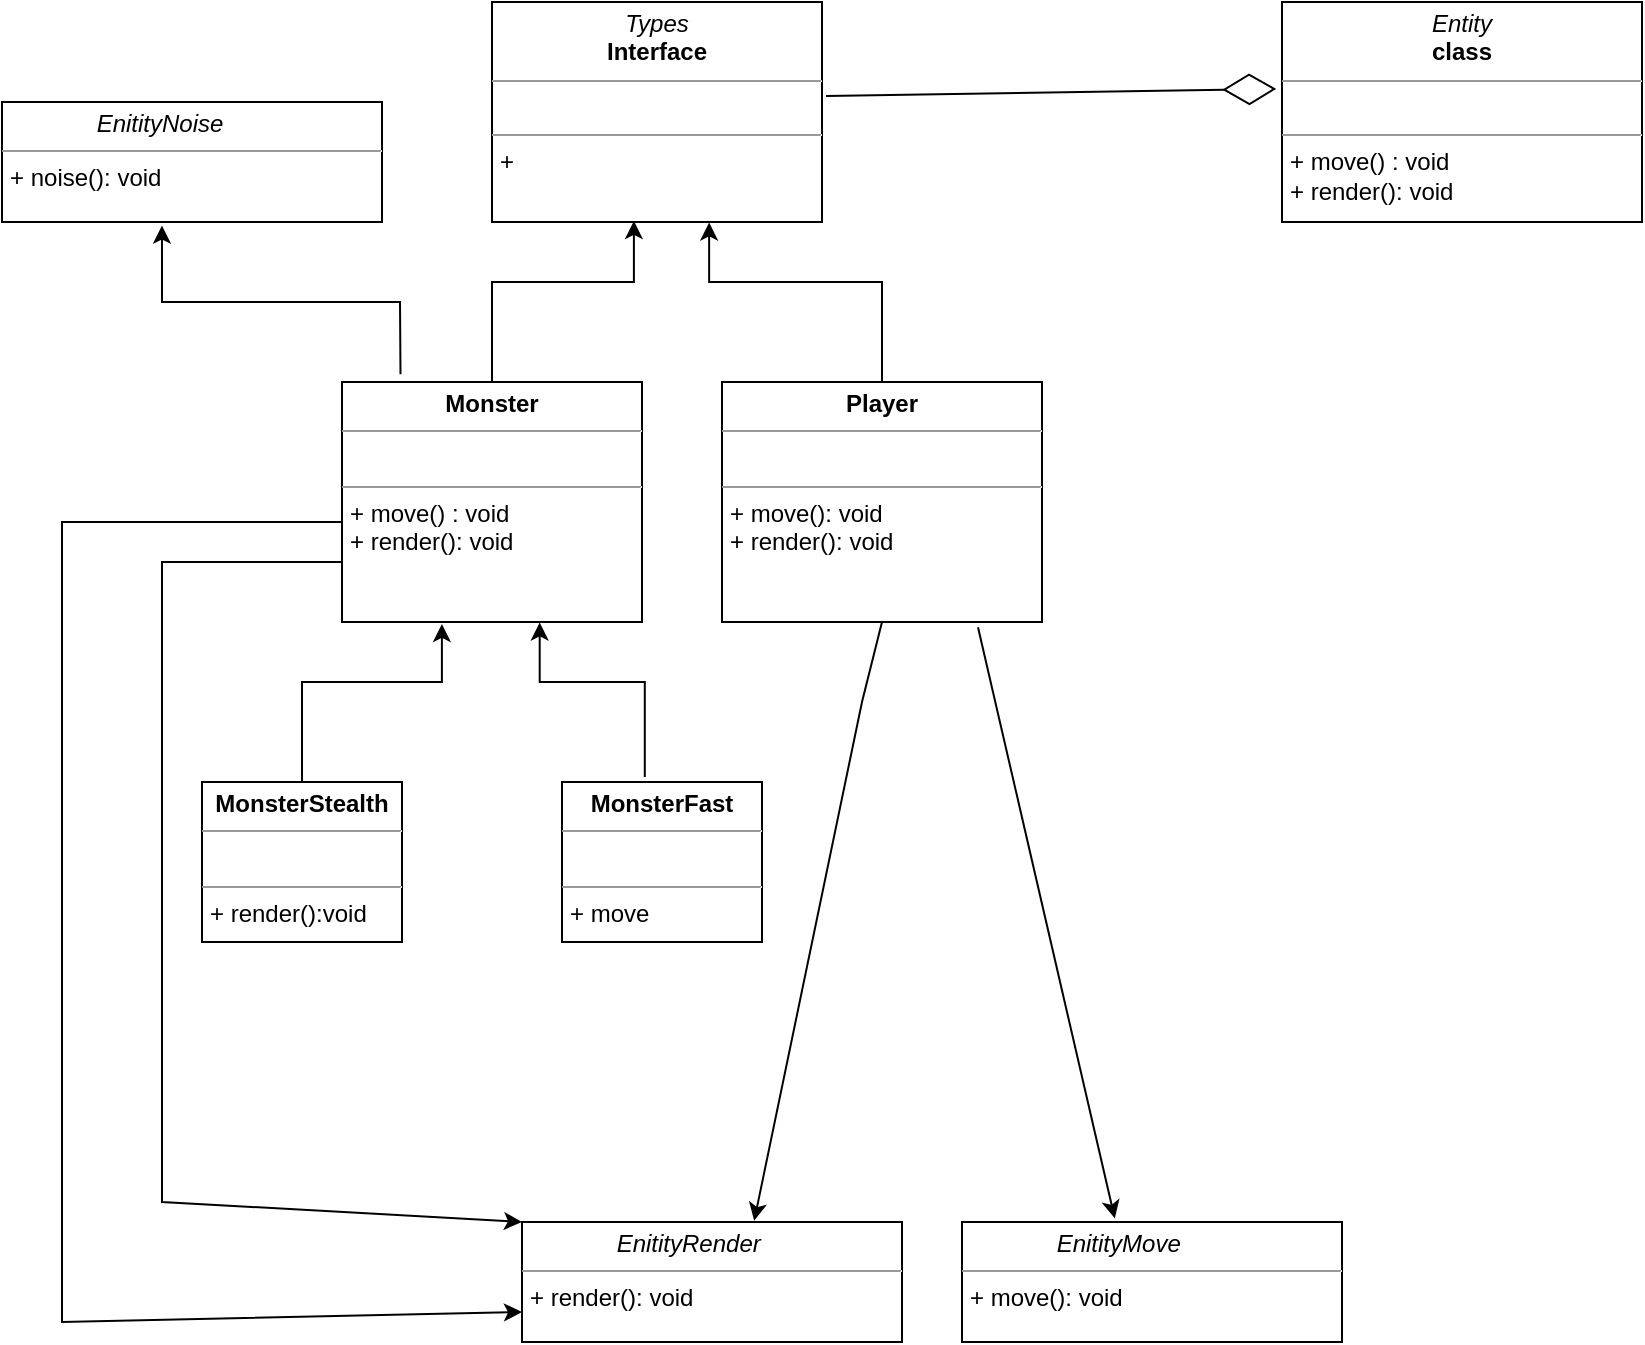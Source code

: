 <mxfile version="20.4.0" type="google"><diagram id="hZHM1_VBxYflOUQD-Irb" name="Page-1"><mxGraphModel grid="1" page="1" gridSize="10" guides="1" tooltips="1" connect="1" arrows="1" fold="1" pageScale="1" pageWidth="827" pageHeight="1169" math="0" shadow="0"><root><mxCell id="0"/><mxCell id="1" parent="0"/><mxCell id="txe8cXQ4CMt8o5X-dnTB-3" value="&lt;p style=&quot;margin:0px;margin-top:4px;text-align:center;&quot;&gt;&lt;i&gt;Entity&lt;/i&gt;&lt;br&gt;&lt;b&gt;class&lt;/b&gt;&lt;/p&gt;&lt;hr size=&quot;1&quot;&gt;&lt;p style=&quot;margin:0px;margin-left:4px;&quot;&gt;&lt;br&gt;&lt;/p&gt;&lt;hr size=&quot;1&quot;&gt;&lt;p style=&quot;margin:0px;margin-left:4px;&quot;&gt;+ move() : void&lt;br&gt;&lt;/p&gt;&lt;p style=&quot;margin:0px;margin-left:4px;&quot;&gt;+ render(): void&lt;/p&gt;" style="verticalAlign=top;align=left;overflow=fill;fontSize=12;fontFamily=Helvetica;html=1;" vertex="1" parent="1"><mxGeometry x="440" y="50" width="180" height="110" as="geometry"/></mxCell><mxCell id="txe8cXQ4CMt8o5X-dnTB-4" value="&lt;p style=&quot;margin:0px;margin-top:4px;text-align:center;&quot;&gt;&lt;b&gt;Monster&lt;/b&gt;&lt;/p&gt;&lt;hr size=&quot;1&quot;&gt;&lt;p style=&quot;margin:0px;margin-left:4px;&quot;&gt;&lt;br&gt;&lt;/p&gt;&lt;hr size=&quot;1&quot;&gt;&lt;p style=&quot;margin: 0px 0px 0px 4px;&quot;&gt;+ move() : void&lt;br&gt;&lt;/p&gt;&lt;p style=&quot;margin: 0px 0px 0px 4px;&quot;&gt;+ render(): void&lt;/p&gt;" style="verticalAlign=top;align=left;overflow=fill;fontSize=12;fontFamily=Helvetica;html=1;" vertex="1" parent="1"><mxGeometry x="-30" y="240" width="150" height="120" as="geometry"/></mxCell><mxCell id="txe8cXQ4CMt8o5X-dnTB-6" value="&lt;p style=&quot;margin:0px;margin-top:4px;text-align:center;&quot;&gt;&lt;b&gt;Player&lt;/b&gt;&lt;/p&gt;&lt;hr size=&quot;1&quot;&gt;&lt;p style=&quot;margin:0px;margin-left:4px;&quot;&gt;&lt;br&gt;&lt;/p&gt;&lt;hr size=&quot;1&quot;&gt;&lt;p style=&quot;margin:0px;margin-left:4px;&quot;&gt;+ move(): void&lt;/p&gt;&lt;p style=&quot;margin:0px;margin-left:4px;&quot;&gt;+ render(): void&lt;/p&gt;" style="verticalAlign=top;align=left;overflow=fill;fontSize=12;fontFamily=Helvetica;html=1;" vertex="1" parent="1"><mxGeometry x="160" y="240" width="160" height="120" as="geometry"/></mxCell><mxCell id="txe8cXQ4CMt8o5X-dnTB-7" value="&lt;p style=&quot;margin:0px;margin-top:4px;text-align:center;&quot;&gt;&lt;b&gt;MonsterStealth&lt;/b&gt;&lt;/p&gt;&lt;hr size=&quot;1&quot;&gt;&lt;p style=&quot;margin:0px;margin-left:4px;&quot;&gt;&lt;br&gt;&lt;/p&gt;&lt;hr size=&quot;1&quot;&gt;&lt;p style=&quot;margin:0px;margin-left:4px;&quot;&gt;+ render():void&lt;/p&gt;" style="verticalAlign=top;align=left;overflow=fill;fontSize=12;fontFamily=Helvetica;html=1;" vertex="1" parent="1"><mxGeometry x="-100" y="440" width="100" height="80" as="geometry"/></mxCell><mxCell id="txe8cXQ4CMt8o5X-dnTB-8" value="&lt;p style=&quot;margin:0px;margin-top:4px;text-align:center;&quot;&gt;&lt;b&gt;MonsterFast&lt;/b&gt;&lt;/p&gt;&lt;hr size=&quot;1&quot;&gt;&lt;p style=&quot;margin:0px;margin-left:4px;&quot;&gt;&lt;br&gt;&lt;/p&gt;&lt;hr size=&quot;1&quot;&gt;&lt;p style=&quot;margin:0px;margin-left:4px;&quot;&gt;+ move&lt;/p&gt;" style="verticalAlign=top;align=left;overflow=fill;fontSize=12;fontFamily=Helvetica;html=1;" vertex="1" parent="1"><mxGeometry x="80" y="440" width="100" height="80" as="geometry"/></mxCell><mxCell id="txe8cXQ4CMt8o5X-dnTB-20" value="" style="edgeStyle=elbowEdgeStyle;elbow=vertical;endArrow=classic;html=1;rounded=0;exitX=0.5;exitY=0;exitDx=0;exitDy=0;entryX=0.333;entryY=1.008;entryDx=0;entryDy=0;entryPerimeter=0;" edge="1" parent="1" source="txe8cXQ4CMt8o5X-dnTB-7" target="txe8cXQ4CMt8o5X-dnTB-4"><mxGeometry width="50" height="50" relative="1" as="geometry"><mxPoint x="60" y="260" as="sourcePoint"/><mxPoint x="120" y="440" as="targetPoint"/><Array as="points"><mxPoint x="10" y="390"/><mxPoint x="120" y="460"/><mxPoint x="80" y="300"/><mxPoint x="150" y="245"/></Array></mxGeometry></mxCell><mxCell id="txe8cXQ4CMt8o5X-dnTB-22" value="" style="edgeStyle=elbowEdgeStyle;elbow=vertical;endArrow=classic;html=1;rounded=0;exitX=0.414;exitY=-0.032;exitDx=0;exitDy=0;exitPerimeter=0;entryX=0.659;entryY=1.002;entryDx=0;entryDy=0;entryPerimeter=0;" edge="1" parent="1" source="txe8cXQ4CMt8o5X-dnTB-8" target="txe8cXQ4CMt8o5X-dnTB-4"><mxGeometry width="50" height="50" relative="1" as="geometry"><mxPoint x="190" y="270" as="sourcePoint"/><mxPoint x="150" y="440" as="targetPoint"/><Array as="points"><mxPoint x="61" y="390"/><mxPoint x="50" y="380"/><mxPoint x="150" y="460"/></Array></mxGeometry></mxCell><mxCell id="YOiyatYUlhaJQjhhUVcg-11" value="" style="endArrow=diamondThin;endFill=0;endSize=24;html=1;rounded=0;exitX=1.012;exitY=0.427;exitDx=0;exitDy=0;entryX=-0.016;entryY=0.395;entryDx=0;entryDy=0;entryPerimeter=0;exitPerimeter=0;" edge="1" parent="1" source="YOiyatYUlhaJQjhhUVcg-14" target="txe8cXQ4CMt8o5X-dnTB-3"><mxGeometry width="160" relative="1" as="geometry"><mxPoint x="210" y="135" as="sourcePoint"/><mxPoint x="330" y="80" as="targetPoint"/><Array as="points"/></mxGeometry></mxCell><mxCell id="YOiyatYUlhaJQjhhUVcg-12" value="" style="edgeStyle=elbowEdgeStyle;elbow=vertical;endArrow=classic;html=1;rounded=0;exitX=0.5;exitY=0;exitDx=0;exitDy=0;entryX=0.43;entryY=0.995;entryDx=0;entryDy=0;entryPerimeter=0;" edge="1" parent="1" source="txe8cXQ4CMt8o5X-dnTB-4" target="YOiyatYUlhaJQjhhUVcg-14"><mxGeometry width="50" height="50" relative="1" as="geometry"><mxPoint x="100" y="220" as="sourcePoint"/><mxPoint x="137" y="190" as="targetPoint"/><Array as="points"><mxPoint x="140" y="190"/><mxPoint x="100" y="30"/><mxPoint x="170" y="-25"/></Array></mxGeometry></mxCell><mxCell id="YOiyatYUlhaJQjhhUVcg-13" value="" style="edgeStyle=elbowEdgeStyle;elbow=vertical;endArrow=classic;html=1;rounded=0;exitX=0.5;exitY=0;exitDx=0;exitDy=0;entryX=0.658;entryY=1.002;entryDx=0;entryDy=0;entryPerimeter=0;" edge="1" parent="1" source="txe8cXQ4CMt8o5X-dnTB-6" target="YOiyatYUlhaJQjhhUVcg-14"><mxGeometry width="50" height="50" relative="1" as="geometry"><mxPoint x="201.4" y="497.44" as="sourcePoint"/><mxPoint x="160" y="190" as="targetPoint"/><Array as="points"><mxPoint x="160" y="190"/><mxPoint x="240" y="190"/></Array></mxGeometry></mxCell><mxCell id="YOiyatYUlhaJQjhhUVcg-14" value="&lt;p style=&quot;margin:0px;margin-top:4px;text-align:center;&quot;&gt;&lt;i&gt;Types&lt;/i&gt;&lt;br&gt;&lt;b&gt;Interface&lt;/b&gt;&lt;/p&gt;&lt;hr size=&quot;1&quot;&gt;&lt;p style=&quot;margin:0px;margin-left:4px;&quot;&gt;&lt;br&gt;&lt;/p&gt;&lt;hr size=&quot;1&quot;&gt;&lt;p style=&quot;margin:0px;margin-left:4px;&quot;&gt;+&amp;nbsp;&lt;/p&gt;" style="verticalAlign=top;align=left;overflow=fill;fontSize=12;fontFamily=Helvetica;html=1;" vertex="1" parent="1"><mxGeometry x="45" y="50" width="165" height="110" as="geometry"/></mxCell><mxCell id="YOiyatYUlhaJQjhhUVcg-15" value="&lt;p style=&quot;margin:0px;margin-top:4px;text-align:center;&quot;&gt;&lt;/p&gt;&lt;p style=&quot;margin:0px;margin-left:4px;&quot;&gt;&lt;i&gt;&amp;nbsp; &amp;nbsp; &amp;nbsp; &amp;nbsp; &amp;nbsp; &amp;nbsp; &amp;nbsp;EnitityNoise&lt;/i&gt;&lt;/p&gt;&lt;hr size=&quot;1&quot;&gt;&lt;p style=&quot;margin:0px;margin-left:4px;&quot;&gt;+ noise(): void&lt;/p&gt;" style="verticalAlign=top;align=left;overflow=fill;fontSize=12;fontFamily=Helvetica;html=1;" vertex="1" parent="1"><mxGeometry x="-200" y="100" width="190" height="60" as="geometry"/></mxCell><mxCell id="YOiyatYUlhaJQjhhUVcg-16" value="&lt;p style=&quot;margin:0px;margin-top:4px;text-align:center;&quot;&gt;&lt;/p&gt;&lt;p style=&quot;margin:0px;margin-left:4px;&quot;&gt;&lt;i&gt;&amp;nbsp; &amp;nbsp; &amp;nbsp; &amp;nbsp; &amp;nbsp; &amp;nbsp; &amp;nbsp;EnitityMove&lt;/i&gt;&lt;/p&gt;&lt;hr size=&quot;1&quot;&gt;&lt;p style=&quot;margin:0px;margin-left:4px;&quot;&gt;+ move(): void&lt;/p&gt;" style="verticalAlign=top;align=left;overflow=fill;fontSize=12;fontFamily=Helvetica;html=1;" vertex="1" parent="1"><mxGeometry x="280" y="660" width="190" height="60" as="geometry"/></mxCell><mxCell id="YOiyatYUlhaJQjhhUVcg-17" value="&lt;p style=&quot;margin:0px;margin-top:4px;text-align:center;&quot;&gt;&lt;/p&gt;&lt;p style=&quot;margin:0px;margin-left:4px;&quot;&gt;&lt;i&gt;&amp;nbsp; &amp;nbsp; &amp;nbsp; &amp;nbsp; &amp;nbsp; &amp;nbsp; &amp;nbsp;EnitityRender&lt;/i&gt;&lt;/p&gt;&lt;hr size=&quot;1&quot;&gt;&lt;p style=&quot;margin:0px;margin-left:4px;&quot;&gt;+ render(): void&lt;/p&gt;" style="verticalAlign=top;align=left;overflow=fill;fontSize=12;fontFamily=Helvetica;html=1;" vertex="1" parent="1"><mxGeometry x="60" y="660" width="190" height="60" as="geometry"/></mxCell><mxCell id="YOiyatYUlhaJQjhhUVcg-20" value="" style="endArrow=classic;html=1;rounded=0;entryX=0.421;entryY=1.03;entryDx=0;entryDy=0;entryPerimeter=0;exitX=0.195;exitY=-0.032;exitDx=0;exitDy=0;exitPerimeter=0;" edge="1" parent="1" source="txe8cXQ4CMt8o5X-dnTB-4" target="YOiyatYUlhaJQjhhUVcg-15"><mxGeometry width="50" height="50" relative="1" as="geometry"><mxPoint y="200" as="sourcePoint"/><mxPoint x="310" y="300" as="targetPoint"/><Array as="points"><mxPoint x="-1" y="200"/><mxPoint x="-120" y="200"/></Array></mxGeometry></mxCell><mxCell id="YOiyatYUlhaJQjhhUVcg-21" value="" style="endArrow=classic;html=1;rounded=0;exitX=0.8;exitY=1.022;exitDx=0;exitDy=0;entryX=0.402;entryY=-0.03;entryDx=0;entryDy=0;entryPerimeter=0;exitPerimeter=0;" edge="1" parent="1" source="txe8cXQ4CMt8o5X-dnTB-6" target="YOiyatYUlhaJQjhhUVcg-16"><mxGeometry width="50" height="50" relative="1" as="geometry"><mxPoint x="260" y="350" as="sourcePoint"/><mxPoint x="560" y="270" as="targetPoint"/><Array as="points"/></mxGeometry></mxCell><mxCell id="YOiyatYUlhaJQjhhUVcg-23" value="" style="endArrow=classic;html=1;rounded=0;exitX=0.5;exitY=1;exitDx=0;exitDy=0;entryX=0.611;entryY=-0.01;entryDx=0;entryDy=0;entryPerimeter=0;" edge="1" parent="1" source="txe8cXQ4CMt8o5X-dnTB-6" target="YOiyatYUlhaJQjhhUVcg-17"><mxGeometry width="50" height="50" relative="1" as="geometry"><mxPoint x="410" y="330" as="sourcePoint"/><mxPoint x="656.38" y="468.2" as="targetPoint"/><Array as="points"><mxPoint x="230" y="400"/></Array></mxGeometry></mxCell><mxCell id="YOiyatYUlhaJQjhhUVcg-24" value="" style="endArrow=classic;html=1;rounded=0;exitX=0;exitY=0.75;exitDx=0;exitDy=0;entryX=0;entryY=0;entryDx=0;entryDy=0;" edge="1" parent="1" source="txe8cXQ4CMt8o5X-dnTB-4" target="YOiyatYUlhaJQjhhUVcg-17"><mxGeometry width="50" height="50" relative="1" as="geometry"><mxPoint x="260" y="590" as="sourcePoint"/><mxPoint x="-70" y="680" as="targetPoint"/><Array as="points"><mxPoint x="-120" y="330"/><mxPoint x="-120" y="650"/></Array></mxGeometry></mxCell><mxCell id="YOiyatYUlhaJQjhhUVcg-25" value="" style="endArrow=classic;html=1;rounded=0;exitX=0;exitY=0.583;exitDx=0;exitDy=0;entryX=0;entryY=0.75;entryDx=0;entryDy=0;exitPerimeter=0;" edge="1" parent="1" source="txe8cXQ4CMt8o5X-dnTB-4" target="YOiyatYUlhaJQjhhUVcg-17"><mxGeometry width="50" height="50" relative="1" as="geometry"><mxPoint x="-150" y="380" as="sourcePoint"/><mxPoint x="-60" y="710" as="targetPoint"/><Array as="points"><mxPoint x="-170" y="310"/><mxPoint x="-170" y="400"/><mxPoint x="-170" y="710"/></Array></mxGeometry></mxCell></root></mxGraphModel></diagram></mxfile>